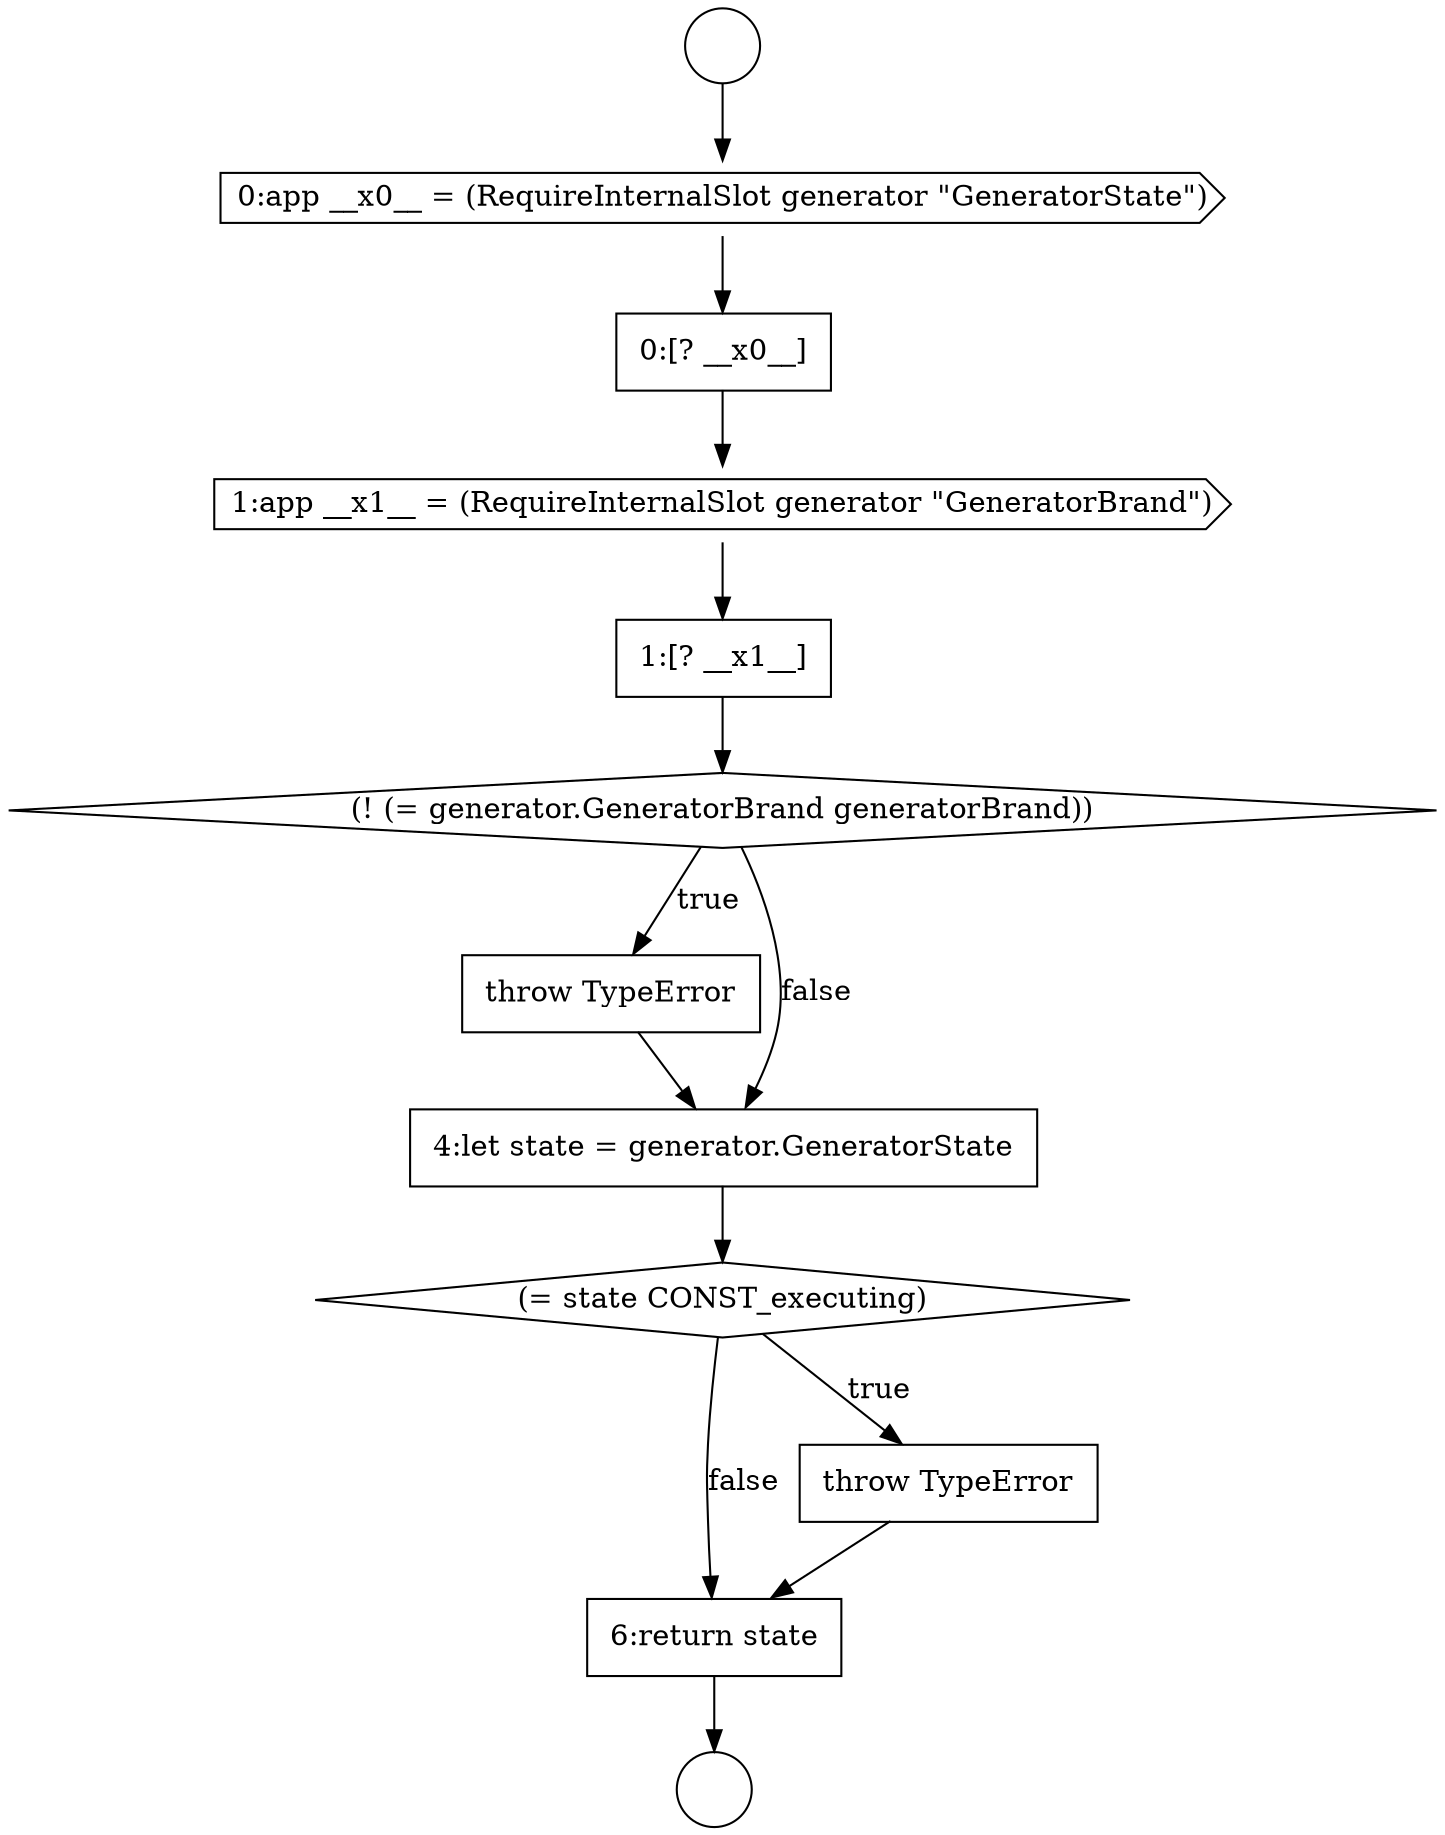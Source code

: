 digraph {
  node19187 [shape=cds, label=<<font color="black">0:app __x0__ = (RequireInternalSlot generator &quot;GeneratorState&quot;)</font>> color="black" fillcolor="white" style=filled]
  node19191 [shape=diamond, label=<<font color="black">(! (= generator.GeneratorBrand generatorBrand))</font>> color="black" fillcolor="white" style=filled]
  node19194 [shape=diamond, label=<<font color="black">(= state CONST_executing)</font>> color="black" fillcolor="white" style=filled]
  node19190 [shape=none, margin=0, label=<<font color="black">
    <table border="0" cellborder="1" cellspacing="0" cellpadding="10">
      <tr><td align="left">1:[? __x1__]</td></tr>
    </table>
  </font>> color="black" fillcolor="white" style=filled]
  node19189 [shape=cds, label=<<font color="black">1:app __x1__ = (RequireInternalSlot generator &quot;GeneratorBrand&quot;)</font>> color="black" fillcolor="white" style=filled]
  node19185 [shape=circle label=" " color="black" fillcolor="white" style=filled]
  node19192 [shape=none, margin=0, label=<<font color="black">
    <table border="0" cellborder="1" cellspacing="0" cellpadding="10">
      <tr><td align="left">throw TypeError</td></tr>
    </table>
  </font>> color="black" fillcolor="white" style=filled]
  node19196 [shape=none, margin=0, label=<<font color="black">
    <table border="0" cellborder="1" cellspacing="0" cellpadding="10">
      <tr><td align="left">6:return state</td></tr>
    </table>
  </font>> color="black" fillcolor="white" style=filled]
  node19186 [shape=circle label=" " color="black" fillcolor="white" style=filled]
  node19195 [shape=none, margin=0, label=<<font color="black">
    <table border="0" cellborder="1" cellspacing="0" cellpadding="10">
      <tr><td align="left">throw TypeError</td></tr>
    </table>
  </font>> color="black" fillcolor="white" style=filled]
  node19188 [shape=none, margin=0, label=<<font color="black">
    <table border="0" cellborder="1" cellspacing="0" cellpadding="10">
      <tr><td align="left">0:[? __x0__]</td></tr>
    </table>
  </font>> color="black" fillcolor="white" style=filled]
  node19193 [shape=none, margin=0, label=<<font color="black">
    <table border="0" cellborder="1" cellspacing="0" cellpadding="10">
      <tr><td align="left">4:let state = generator.GeneratorState</td></tr>
    </table>
  </font>> color="black" fillcolor="white" style=filled]
  node19188 -> node19189 [ color="black"]
  node19193 -> node19194 [ color="black"]
  node19189 -> node19190 [ color="black"]
  node19187 -> node19188 [ color="black"]
  node19196 -> node19186 [ color="black"]
  node19185 -> node19187 [ color="black"]
  node19190 -> node19191 [ color="black"]
  node19195 -> node19196 [ color="black"]
  node19191 -> node19192 [label=<<font color="black">true</font>> color="black"]
  node19191 -> node19193 [label=<<font color="black">false</font>> color="black"]
  node19194 -> node19195 [label=<<font color="black">true</font>> color="black"]
  node19194 -> node19196 [label=<<font color="black">false</font>> color="black"]
  node19192 -> node19193 [ color="black"]
}
